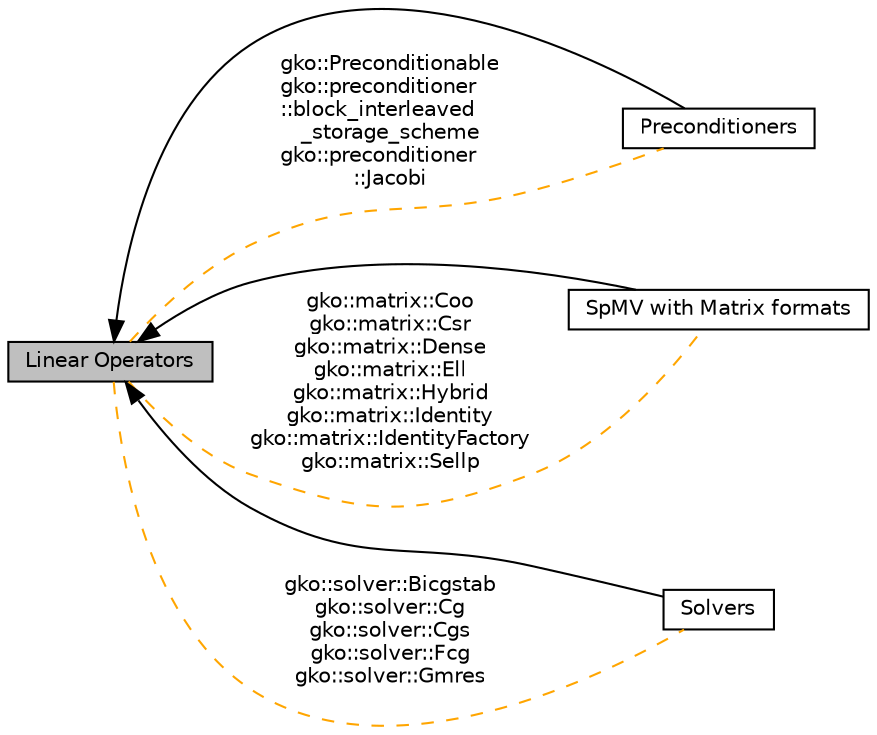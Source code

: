 digraph "Linear Operators"
{
  edge [fontname="Helvetica",fontsize="10",labelfontname="Helvetica",labelfontsize="10"];
  node [fontname="Helvetica",fontsize="10",shape=record];
  rankdir=LR;
  Node2 [label="Preconditioners",height=0.2,width=0.4,color="black", fillcolor="white", style="filled",URL="$group__precond.html",tooltip="A module dedicated to the implementation and usage of the Preconditioners in Ginkgo. "];
  Node1 [label="SpMV with Matrix formats",height=0.2,width=0.4,color="black", fillcolor="white", style="filled",URL="$group__mat__formats.html",tooltip="A module dedicated to the implementation and usage of the various Matrix Formats in Ginkgo..."];
  Node0 [label="Linear Operators",height=0.2,width=0.4,color="black", fillcolor="grey75", style="filled", fontcolor="black"];
  Node3 [label="Solvers",height=0.2,width=0.4,color="black", fillcolor="white", style="filled",URL="$group__solvers.html",tooltip="A module dedicated to the implementation and usage of the Solvers in Ginkgo. "];
  Node0->Node1 [shape=plaintext, dir="back", style="solid"];
  Node0->Node2 [shape=plaintext, dir="back", style="solid"];
  Node0->Node3 [shape=plaintext, dir="back", style="solid"];
  Node0->Node2 [shape=plaintext, label="gko::Preconditionable\ngko::preconditioner\l::block_interleaved\l_storage_scheme\ngko::preconditioner\l::Jacobi", color="orange", dir="none", style="dashed"];
  Node0->Node1 [shape=plaintext, label="gko::matrix::Coo\ngko::matrix::Csr\ngko::matrix::Dense\ngko::matrix::Ell\ngko::matrix::Hybrid\ngko::matrix::Identity\ngko::matrix::IdentityFactory\ngko::matrix::Sellp", color="orange", dir="none", style="dashed"];
  Node0->Node3 [shape=plaintext, label="gko::solver::Bicgstab\ngko::solver::Cg\ngko::solver::Cgs\ngko::solver::Fcg\ngko::solver::Gmres", color="orange", dir="none", style="dashed"];
}
